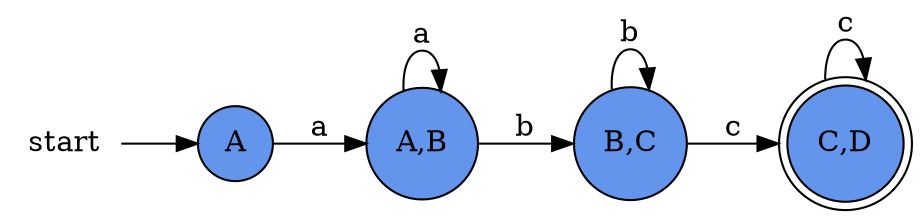 digraph G{
    rankdir=LR
    start[shape=plaintext]
    A,B,C[shape=circle,fillcolor=cornflowerblue,style=filled]
    B[label="A,B"]
    C[label="B,C"]
    D[shape=doublecircle,fillcolor=cornflowerblue,style=filled,label="C,D"]
    start->A
    A->B[label="a"]
    B->B[label="a"]
    B->C[label="b"]
    C->C[label="b"]
    C->D[label="c"]
    D->D[label="c"]
}